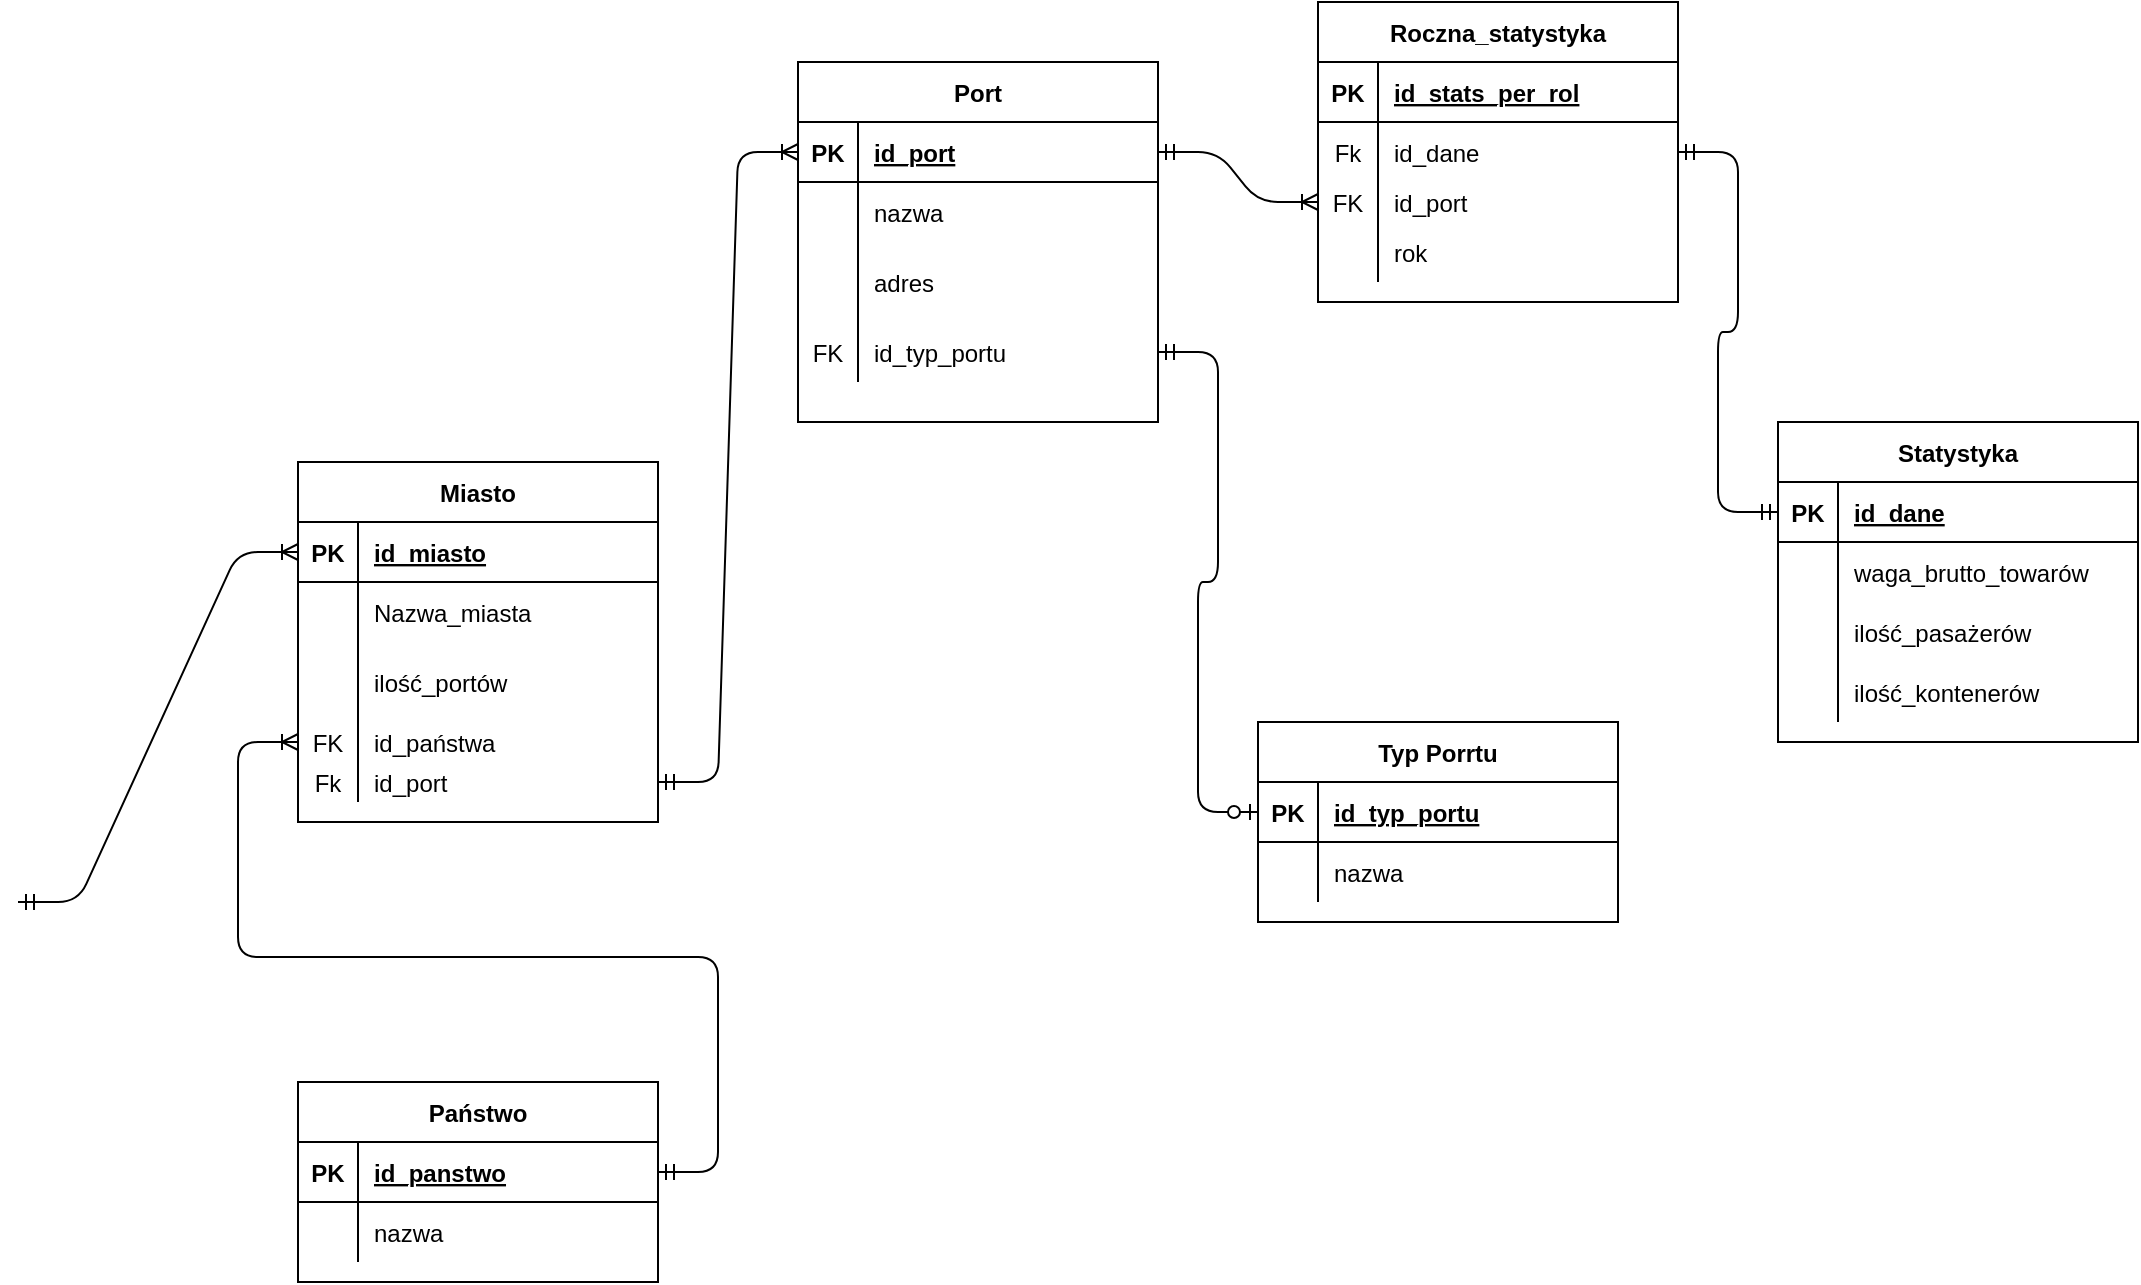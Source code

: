 <mxfile version="13.10.4" type="github">
  <diagram id="king28Wa4wDvFOfGBkRx" name="Page-1">
    <mxGraphModel dx="1673" dy="1019" grid="1" gridSize="10" guides="1" tooltips="1" connect="1" arrows="1" fold="1" page="1" pageScale="1" pageWidth="1169" pageHeight="827" math="0" shadow="0">
      <root>
        <mxCell id="0" />
        <mxCell id="1" parent="0" />
        <mxCell id="K1D0XlmbZgbigHDm2ijd-8" value="" style="fontSize=12;html=1;endArrow=ERoneToMany;startArrow=ERmandOne;entryX=0;entryY=0.5;entryDx=0;entryDy=0;exitX=1;exitY=0.5;exitDx=0;exitDy=0;edgeStyle=entityRelationEdgeStyle;" parent="1" source="XOcuQOFH5wMLyC1MqPu--37" target="XOcuQOFH5wMLyC1MqPu--15" edge="1">
          <mxGeometry width="100" height="100" relative="1" as="geometry">
            <mxPoint x="350" y="120" as="sourcePoint" />
            <mxPoint x="370" y="160" as="targetPoint" />
          </mxGeometry>
        </mxCell>
        <mxCell id="vb1wHJumCxCyKyXdI1n8-16" value="Miasto" style="shape=table;startSize=30;container=1;collapsible=1;childLayout=tableLayout;fixedRows=1;rowLines=0;fontStyle=1;align=center;resizeLast=1;" parent="1" vertex="1">
          <mxGeometry x="210" y="270" width="180" height="180" as="geometry" />
        </mxCell>
        <mxCell id="vb1wHJumCxCyKyXdI1n8-17" value="" style="shape=partialRectangle;collapsible=0;dropTarget=0;pointerEvents=0;fillColor=none;top=0;left=0;bottom=1;right=0;points=[[0,0.5],[1,0.5]];portConstraint=eastwest;" parent="vb1wHJumCxCyKyXdI1n8-16" vertex="1">
          <mxGeometry y="30" width="180" height="30" as="geometry" />
        </mxCell>
        <mxCell id="vb1wHJumCxCyKyXdI1n8-18" value="PK" style="shape=partialRectangle;connectable=0;fillColor=none;top=0;left=0;bottom=0;right=0;fontStyle=1;overflow=hidden;" parent="vb1wHJumCxCyKyXdI1n8-17" vertex="1">
          <mxGeometry width="30" height="30" as="geometry" />
        </mxCell>
        <mxCell id="vb1wHJumCxCyKyXdI1n8-19" value="id_miasto" style="shape=partialRectangle;connectable=0;fillColor=none;top=0;left=0;bottom=0;right=0;align=left;spacingLeft=6;fontStyle=5;overflow=hidden;" parent="vb1wHJumCxCyKyXdI1n8-17" vertex="1">
          <mxGeometry x="30" width="150" height="30" as="geometry" />
        </mxCell>
        <mxCell id="vb1wHJumCxCyKyXdI1n8-20" value="" style="shape=partialRectangle;collapsible=0;dropTarget=0;pointerEvents=0;fillColor=none;top=0;left=0;bottom=0;right=0;points=[[0,0.5],[1,0.5]];portConstraint=eastwest;" parent="vb1wHJumCxCyKyXdI1n8-16" vertex="1">
          <mxGeometry y="60" width="180" height="30" as="geometry" />
        </mxCell>
        <mxCell id="vb1wHJumCxCyKyXdI1n8-21" value="" style="shape=partialRectangle;connectable=0;fillColor=none;top=0;left=0;bottom=0;right=0;editable=1;overflow=hidden;" parent="vb1wHJumCxCyKyXdI1n8-20" vertex="1">
          <mxGeometry width="30" height="30" as="geometry" />
        </mxCell>
        <mxCell id="vb1wHJumCxCyKyXdI1n8-22" value="Nazwa_miasta" style="shape=partialRectangle;connectable=0;fillColor=none;top=0;left=0;bottom=0;right=0;align=left;spacingLeft=6;overflow=hidden;" parent="vb1wHJumCxCyKyXdI1n8-20" vertex="1">
          <mxGeometry x="30" width="150" height="30" as="geometry" />
        </mxCell>
        <mxCell id="vb1wHJumCxCyKyXdI1n8-23" value="" style="shape=partialRectangle;collapsible=0;dropTarget=0;pointerEvents=0;fillColor=none;top=0;left=0;bottom=0;right=0;points=[[0,0.5],[1,0.5]];portConstraint=eastwest;" parent="vb1wHJumCxCyKyXdI1n8-16" vertex="1">
          <mxGeometry y="90" width="180" height="40" as="geometry" />
        </mxCell>
        <mxCell id="vb1wHJumCxCyKyXdI1n8-24" value="" style="shape=partialRectangle;connectable=0;fillColor=none;top=0;left=0;bottom=0;right=0;editable=1;overflow=hidden;" parent="vb1wHJumCxCyKyXdI1n8-23" vertex="1">
          <mxGeometry width="30" height="40" as="geometry" />
        </mxCell>
        <mxCell id="vb1wHJumCxCyKyXdI1n8-25" value="ilość_portów" style="shape=partialRectangle;connectable=0;fillColor=none;top=0;left=0;bottom=0;right=0;align=left;spacingLeft=6;overflow=hidden;" parent="vb1wHJumCxCyKyXdI1n8-23" vertex="1">
          <mxGeometry x="30" width="150" height="40" as="geometry" />
        </mxCell>
        <mxCell id="vb1wHJumCxCyKyXdI1n8-26" value="" style="shape=partialRectangle;collapsible=0;dropTarget=0;pointerEvents=0;fillColor=none;top=0;left=0;bottom=0;right=0;points=[[0,0.5],[1,0.5]];portConstraint=eastwest;" parent="vb1wHJumCxCyKyXdI1n8-16" vertex="1">
          <mxGeometry y="130" width="180" height="20" as="geometry" />
        </mxCell>
        <mxCell id="vb1wHJumCxCyKyXdI1n8-27" value="FK" style="shape=partialRectangle;connectable=0;fillColor=none;top=0;left=0;bottom=0;right=0;editable=1;overflow=hidden;" parent="vb1wHJumCxCyKyXdI1n8-26" vertex="1">
          <mxGeometry width="30" height="20" as="geometry" />
        </mxCell>
        <mxCell id="vb1wHJumCxCyKyXdI1n8-28" value="id_państwa" style="shape=partialRectangle;connectable=0;fillColor=none;top=0;left=0;bottom=0;right=0;align=left;spacingLeft=6;overflow=hidden;" parent="vb1wHJumCxCyKyXdI1n8-26" vertex="1">
          <mxGeometry x="30" width="150" height="20" as="geometry" />
        </mxCell>
        <mxCell id="XOcuQOFH5wMLyC1MqPu--37" style="shape=partialRectangle;collapsible=0;dropTarget=0;pointerEvents=0;fillColor=none;top=0;left=0;bottom=0;right=0;points=[[0,0.5],[1,0.5]];portConstraint=eastwest;" vertex="1" parent="vb1wHJumCxCyKyXdI1n8-16">
          <mxGeometry y="150" width="180" height="20" as="geometry" />
        </mxCell>
        <mxCell id="XOcuQOFH5wMLyC1MqPu--38" value="Fk" style="shape=partialRectangle;connectable=0;fillColor=none;top=0;left=0;bottom=0;right=0;editable=1;overflow=hidden;" vertex="1" parent="XOcuQOFH5wMLyC1MqPu--37">
          <mxGeometry width="30" height="20" as="geometry" />
        </mxCell>
        <mxCell id="XOcuQOFH5wMLyC1MqPu--39" value="id_port" style="shape=partialRectangle;connectable=0;fillColor=none;top=0;left=0;bottom=0;right=0;align=left;spacingLeft=6;overflow=hidden;" vertex="1" parent="XOcuQOFH5wMLyC1MqPu--37">
          <mxGeometry x="30" width="150" height="20" as="geometry" />
        </mxCell>
        <mxCell id="XOcuQOFH5wMLyC1MqPu--1" value="Państwo" style="shape=table;startSize=30;container=1;collapsible=1;childLayout=tableLayout;fixedRows=1;rowLines=0;fontStyle=1;align=center;resizeLast=1;" vertex="1" parent="1">
          <mxGeometry x="210" y="580" width="180" height="100" as="geometry" />
        </mxCell>
        <mxCell id="XOcuQOFH5wMLyC1MqPu--2" value="" style="shape=partialRectangle;collapsible=0;dropTarget=0;pointerEvents=0;fillColor=none;top=0;left=0;bottom=1;right=0;points=[[0,0.5],[1,0.5]];portConstraint=eastwest;" vertex="1" parent="XOcuQOFH5wMLyC1MqPu--1">
          <mxGeometry y="30" width="180" height="30" as="geometry" />
        </mxCell>
        <mxCell id="XOcuQOFH5wMLyC1MqPu--3" value="PK" style="shape=partialRectangle;connectable=0;fillColor=none;top=0;left=0;bottom=0;right=0;fontStyle=1;overflow=hidden;" vertex="1" parent="XOcuQOFH5wMLyC1MqPu--2">
          <mxGeometry width="30" height="30" as="geometry" />
        </mxCell>
        <mxCell id="XOcuQOFH5wMLyC1MqPu--4" value="id_panstwo" style="shape=partialRectangle;connectable=0;fillColor=none;top=0;left=0;bottom=0;right=0;align=left;spacingLeft=6;fontStyle=5;overflow=hidden;" vertex="1" parent="XOcuQOFH5wMLyC1MqPu--2">
          <mxGeometry x="30" width="150" height="30" as="geometry" />
        </mxCell>
        <mxCell id="XOcuQOFH5wMLyC1MqPu--5" value="" style="shape=partialRectangle;collapsible=0;dropTarget=0;pointerEvents=0;fillColor=none;top=0;left=0;bottom=0;right=0;points=[[0,0.5],[1,0.5]];portConstraint=eastwest;" vertex="1" parent="XOcuQOFH5wMLyC1MqPu--1">
          <mxGeometry y="60" width="180" height="30" as="geometry" />
        </mxCell>
        <mxCell id="XOcuQOFH5wMLyC1MqPu--6" value="" style="shape=partialRectangle;connectable=0;fillColor=none;top=0;left=0;bottom=0;right=0;editable=1;overflow=hidden;" vertex="1" parent="XOcuQOFH5wMLyC1MqPu--5">
          <mxGeometry width="30" height="30" as="geometry" />
        </mxCell>
        <mxCell id="XOcuQOFH5wMLyC1MqPu--7" value="nazwa" style="shape=partialRectangle;connectable=0;fillColor=none;top=0;left=0;bottom=0;right=0;align=left;spacingLeft=6;overflow=hidden;" vertex="1" parent="XOcuQOFH5wMLyC1MqPu--5">
          <mxGeometry x="30" width="150" height="30" as="geometry" />
        </mxCell>
        <mxCell id="XOcuQOFH5wMLyC1MqPu--14" value="Port" style="shape=table;startSize=30;container=1;collapsible=1;childLayout=tableLayout;fixedRows=1;rowLines=0;fontStyle=1;align=center;resizeLast=1;" vertex="1" parent="1">
          <mxGeometry x="460" y="70" width="180" height="180" as="geometry" />
        </mxCell>
        <mxCell id="XOcuQOFH5wMLyC1MqPu--15" value="" style="shape=partialRectangle;collapsible=0;dropTarget=0;pointerEvents=0;fillColor=none;top=0;left=0;bottom=1;right=0;points=[[0,0.5],[1,0.5]];portConstraint=eastwest;" vertex="1" parent="XOcuQOFH5wMLyC1MqPu--14">
          <mxGeometry y="30" width="180" height="30" as="geometry" />
        </mxCell>
        <mxCell id="XOcuQOFH5wMLyC1MqPu--16" value="PK" style="shape=partialRectangle;connectable=0;fillColor=none;top=0;left=0;bottom=0;right=0;fontStyle=1;overflow=hidden;" vertex="1" parent="XOcuQOFH5wMLyC1MqPu--15">
          <mxGeometry width="30" height="30" as="geometry" />
        </mxCell>
        <mxCell id="XOcuQOFH5wMLyC1MqPu--17" value="id_port" style="shape=partialRectangle;connectable=0;fillColor=none;top=0;left=0;bottom=0;right=0;align=left;spacingLeft=6;fontStyle=5;overflow=hidden;" vertex="1" parent="XOcuQOFH5wMLyC1MqPu--15">
          <mxGeometry x="30" width="150" height="30" as="geometry" />
        </mxCell>
        <mxCell id="XOcuQOFH5wMLyC1MqPu--18" value="" style="shape=partialRectangle;collapsible=0;dropTarget=0;pointerEvents=0;fillColor=none;top=0;left=0;bottom=0;right=0;points=[[0,0.5],[1,0.5]];portConstraint=eastwest;" vertex="1" parent="XOcuQOFH5wMLyC1MqPu--14">
          <mxGeometry y="60" width="180" height="30" as="geometry" />
        </mxCell>
        <mxCell id="XOcuQOFH5wMLyC1MqPu--19" value="" style="shape=partialRectangle;connectable=0;fillColor=none;top=0;left=0;bottom=0;right=0;editable=1;overflow=hidden;" vertex="1" parent="XOcuQOFH5wMLyC1MqPu--18">
          <mxGeometry width="30" height="30" as="geometry" />
        </mxCell>
        <mxCell id="XOcuQOFH5wMLyC1MqPu--20" value="nazwa" style="shape=partialRectangle;connectable=0;fillColor=none;top=0;left=0;bottom=0;right=0;align=left;spacingLeft=6;overflow=hidden;" vertex="1" parent="XOcuQOFH5wMLyC1MqPu--18">
          <mxGeometry x="30" width="150" height="30" as="geometry" />
        </mxCell>
        <mxCell id="XOcuQOFH5wMLyC1MqPu--21" value="" style="shape=partialRectangle;collapsible=0;dropTarget=0;pointerEvents=0;fillColor=none;top=0;left=0;bottom=0;right=0;points=[[0,0.5],[1,0.5]];portConstraint=eastwest;" vertex="1" parent="XOcuQOFH5wMLyC1MqPu--14">
          <mxGeometry y="90" width="180" height="40" as="geometry" />
        </mxCell>
        <mxCell id="XOcuQOFH5wMLyC1MqPu--22" value="" style="shape=partialRectangle;connectable=0;fillColor=none;top=0;left=0;bottom=0;right=0;editable=1;overflow=hidden;" vertex="1" parent="XOcuQOFH5wMLyC1MqPu--21">
          <mxGeometry width="30" height="40" as="geometry" />
        </mxCell>
        <mxCell id="XOcuQOFH5wMLyC1MqPu--23" value="adres" style="shape=partialRectangle;connectable=0;fillColor=none;top=0;left=0;bottom=0;right=0;align=left;spacingLeft=6;overflow=hidden;" vertex="1" parent="XOcuQOFH5wMLyC1MqPu--21">
          <mxGeometry x="30" width="150" height="40" as="geometry" />
        </mxCell>
        <mxCell id="XOcuQOFH5wMLyC1MqPu--24" value="" style="shape=partialRectangle;collapsible=0;dropTarget=0;pointerEvents=0;fillColor=none;top=0;left=0;bottom=0;right=0;points=[[0,0.5],[1,0.5]];portConstraint=eastwest;" vertex="1" parent="XOcuQOFH5wMLyC1MqPu--14">
          <mxGeometry y="130" width="180" height="30" as="geometry" />
        </mxCell>
        <mxCell id="XOcuQOFH5wMLyC1MqPu--25" value="FK" style="shape=partialRectangle;connectable=0;fillColor=none;top=0;left=0;bottom=0;right=0;editable=1;overflow=hidden;" vertex="1" parent="XOcuQOFH5wMLyC1MqPu--24">
          <mxGeometry width="30" height="30" as="geometry" />
        </mxCell>
        <mxCell id="XOcuQOFH5wMLyC1MqPu--26" value="id_typ_portu" style="shape=partialRectangle;connectable=0;fillColor=none;top=0;left=0;bottom=0;right=0;align=left;spacingLeft=6;overflow=hidden;" vertex="1" parent="XOcuQOFH5wMLyC1MqPu--24">
          <mxGeometry x="30" width="150" height="30" as="geometry" />
        </mxCell>
        <mxCell id="XOcuQOFH5wMLyC1MqPu--40" value="Roczna_statystyka" style="shape=table;startSize=30;container=1;collapsible=1;childLayout=tableLayout;fixedRows=1;rowLines=0;fontStyle=1;align=center;resizeLast=1;" vertex="1" parent="1">
          <mxGeometry x="720" y="40" width="180" height="150" as="geometry" />
        </mxCell>
        <mxCell id="XOcuQOFH5wMLyC1MqPu--41" value="" style="shape=partialRectangle;collapsible=0;dropTarget=0;pointerEvents=0;fillColor=none;top=0;left=0;bottom=1;right=0;points=[[0,0.5],[1,0.5]];portConstraint=eastwest;" vertex="1" parent="XOcuQOFH5wMLyC1MqPu--40">
          <mxGeometry y="30" width="180" height="30" as="geometry" />
        </mxCell>
        <mxCell id="XOcuQOFH5wMLyC1MqPu--42" value="PK" style="shape=partialRectangle;connectable=0;fillColor=none;top=0;left=0;bottom=0;right=0;fontStyle=1;overflow=hidden;" vertex="1" parent="XOcuQOFH5wMLyC1MqPu--41">
          <mxGeometry width="30" height="30" as="geometry" />
        </mxCell>
        <mxCell id="XOcuQOFH5wMLyC1MqPu--43" value="id_stats_per_rol" style="shape=partialRectangle;connectable=0;fillColor=none;top=0;left=0;bottom=0;right=0;align=left;spacingLeft=6;fontStyle=5;overflow=hidden;" vertex="1" parent="XOcuQOFH5wMLyC1MqPu--41">
          <mxGeometry x="30" width="150" height="30" as="geometry" />
        </mxCell>
        <mxCell id="XOcuQOFH5wMLyC1MqPu--44" value="" style="shape=partialRectangle;collapsible=0;dropTarget=0;pointerEvents=0;fillColor=none;top=0;left=0;bottom=0;right=0;points=[[0,0.5],[1,0.5]];portConstraint=eastwest;" vertex="1" parent="XOcuQOFH5wMLyC1MqPu--40">
          <mxGeometry y="60" width="180" height="30" as="geometry" />
        </mxCell>
        <mxCell id="XOcuQOFH5wMLyC1MqPu--45" value="Fk" style="shape=partialRectangle;connectable=0;fillColor=none;top=0;left=0;bottom=0;right=0;editable=1;overflow=hidden;" vertex="1" parent="XOcuQOFH5wMLyC1MqPu--44">
          <mxGeometry width="30" height="30" as="geometry" />
        </mxCell>
        <mxCell id="XOcuQOFH5wMLyC1MqPu--46" value="id_dane" style="shape=partialRectangle;connectable=0;fillColor=none;top=0;left=0;bottom=0;right=0;align=left;spacingLeft=6;overflow=hidden;" vertex="1" parent="XOcuQOFH5wMLyC1MqPu--44">
          <mxGeometry x="30" width="150" height="30" as="geometry" />
        </mxCell>
        <mxCell id="XOcuQOFH5wMLyC1MqPu--47" value="" style="shape=partialRectangle;collapsible=0;dropTarget=0;pointerEvents=0;fillColor=none;top=0;left=0;bottom=0;right=0;points=[[0,0.5],[1,0.5]];portConstraint=eastwest;" vertex="1" parent="XOcuQOFH5wMLyC1MqPu--40">
          <mxGeometry y="90" width="180" height="20" as="geometry" />
        </mxCell>
        <mxCell id="XOcuQOFH5wMLyC1MqPu--48" value="FK" style="shape=partialRectangle;connectable=0;fillColor=none;top=0;left=0;bottom=0;right=0;editable=1;overflow=hidden;" vertex="1" parent="XOcuQOFH5wMLyC1MqPu--47">
          <mxGeometry width="30" height="20" as="geometry" />
        </mxCell>
        <mxCell id="XOcuQOFH5wMLyC1MqPu--49" value="id_port" style="shape=partialRectangle;connectable=0;fillColor=none;top=0;left=0;bottom=0;right=0;align=left;spacingLeft=6;overflow=hidden;" vertex="1" parent="XOcuQOFH5wMLyC1MqPu--47">
          <mxGeometry x="30" width="150" height="20" as="geometry" />
        </mxCell>
        <mxCell id="XOcuQOFH5wMLyC1MqPu--50" value="" style="shape=partialRectangle;collapsible=0;dropTarget=0;pointerEvents=0;fillColor=none;top=0;left=0;bottom=0;right=0;points=[[0,0.5],[1,0.5]];portConstraint=eastwest;" vertex="1" parent="XOcuQOFH5wMLyC1MqPu--40">
          <mxGeometry y="110" width="180" height="30" as="geometry" />
        </mxCell>
        <mxCell id="XOcuQOFH5wMLyC1MqPu--51" value="" style="shape=partialRectangle;connectable=0;fillColor=none;top=0;left=0;bottom=0;right=0;editable=1;overflow=hidden;" vertex="1" parent="XOcuQOFH5wMLyC1MqPu--50">
          <mxGeometry width="30" height="30" as="geometry" />
        </mxCell>
        <mxCell id="XOcuQOFH5wMLyC1MqPu--52" value="rok" style="shape=partialRectangle;connectable=0;fillColor=none;top=0;left=0;bottom=0;right=0;align=left;spacingLeft=6;overflow=hidden;" vertex="1" parent="XOcuQOFH5wMLyC1MqPu--50">
          <mxGeometry x="30" width="150" height="30" as="geometry" />
        </mxCell>
        <mxCell id="XOcuQOFH5wMLyC1MqPu--54" value="" style="edgeStyle=entityRelationEdgeStyle;fontSize=12;html=1;endArrow=ERoneToMany;startArrow=ERmandOne;exitX=1;exitY=0.5;exitDx=0;exitDy=0;entryX=0;entryY=0.25;entryDx=0;entryDy=0;" edge="1" parent="1" source="XOcuQOFH5wMLyC1MqPu--33" target="vb1wHJumCxCyKyXdI1n8-16">
          <mxGeometry width="100" height="100" relative="1" as="geometry">
            <mxPoint x="70" y="490" as="sourcePoint" />
            <mxPoint x="170" y="470" as="targetPoint" />
          </mxGeometry>
        </mxCell>
        <mxCell id="XOcuQOFH5wMLyC1MqPu--55" value="" style="edgeStyle=entityRelationEdgeStyle;fontSize=12;html=1;endArrow=ERoneToMany;startArrow=ERmandOne;jumpStyle=gap;exitX=1;exitY=0.5;exitDx=0;exitDy=0;" edge="1" parent="1" source="XOcuQOFH5wMLyC1MqPu--2">
          <mxGeometry width="100" height="100" relative="1" as="geometry">
            <mxPoint x="100" y="620" as="sourcePoint" />
            <mxPoint x="210" y="410" as="targetPoint" />
          </mxGeometry>
        </mxCell>
        <mxCell id="XOcuQOFH5wMLyC1MqPu--56" value="" style="edgeStyle=entityRelationEdgeStyle;fontSize=12;html=1;endArrow=ERoneToMany;startArrow=ERmandOne;exitX=1;exitY=0.5;exitDx=0;exitDy=0;" edge="1" parent="1" source="XOcuQOFH5wMLyC1MqPu--15" target="XOcuQOFH5wMLyC1MqPu--47">
          <mxGeometry width="100" height="100" relative="1" as="geometry">
            <mxPoint x="430" y="450" as="sourcePoint" />
            <mxPoint x="680" y="500" as="targetPoint" />
          </mxGeometry>
        </mxCell>
        <mxCell id="XOcuQOFH5wMLyC1MqPu--57" value="Statystyka" style="shape=table;startSize=30;container=1;collapsible=1;childLayout=tableLayout;fixedRows=1;rowLines=0;fontStyle=1;align=center;resizeLast=1;" vertex="1" parent="1">
          <mxGeometry x="950" y="250" width="180" height="160" as="geometry" />
        </mxCell>
        <mxCell id="XOcuQOFH5wMLyC1MqPu--58" value="" style="shape=partialRectangle;collapsible=0;dropTarget=0;pointerEvents=0;fillColor=none;top=0;left=0;bottom=1;right=0;points=[[0,0.5],[1,0.5]];portConstraint=eastwest;" vertex="1" parent="XOcuQOFH5wMLyC1MqPu--57">
          <mxGeometry y="30" width="180" height="30" as="geometry" />
        </mxCell>
        <mxCell id="XOcuQOFH5wMLyC1MqPu--59" value="PK" style="shape=partialRectangle;connectable=0;fillColor=none;top=0;left=0;bottom=0;right=0;fontStyle=1;overflow=hidden;" vertex="1" parent="XOcuQOFH5wMLyC1MqPu--58">
          <mxGeometry width="30" height="30" as="geometry" />
        </mxCell>
        <mxCell id="XOcuQOFH5wMLyC1MqPu--60" value="id_dane" style="shape=partialRectangle;connectable=0;fillColor=none;top=0;left=0;bottom=0;right=0;align=left;spacingLeft=6;fontStyle=5;overflow=hidden;" vertex="1" parent="XOcuQOFH5wMLyC1MqPu--58">
          <mxGeometry x="30" width="150" height="30" as="geometry" />
        </mxCell>
        <mxCell id="XOcuQOFH5wMLyC1MqPu--61" value="" style="shape=partialRectangle;collapsible=0;dropTarget=0;pointerEvents=0;fillColor=none;top=0;left=0;bottom=0;right=0;points=[[0,0.5],[1,0.5]];portConstraint=eastwest;" vertex="1" parent="XOcuQOFH5wMLyC1MqPu--57">
          <mxGeometry y="60" width="180" height="30" as="geometry" />
        </mxCell>
        <mxCell id="XOcuQOFH5wMLyC1MqPu--62" value="" style="shape=partialRectangle;connectable=0;fillColor=none;top=0;left=0;bottom=0;right=0;editable=1;overflow=hidden;" vertex="1" parent="XOcuQOFH5wMLyC1MqPu--61">
          <mxGeometry width="30" height="30" as="geometry" />
        </mxCell>
        <mxCell id="XOcuQOFH5wMLyC1MqPu--63" value="waga_brutto_towarów" style="shape=partialRectangle;connectable=0;fillColor=none;top=0;left=0;bottom=0;right=0;align=left;spacingLeft=6;overflow=hidden;" vertex="1" parent="XOcuQOFH5wMLyC1MqPu--61">
          <mxGeometry x="30" width="150" height="30" as="geometry" />
        </mxCell>
        <mxCell id="XOcuQOFH5wMLyC1MqPu--64" value="" style="shape=partialRectangle;collapsible=0;dropTarget=0;pointerEvents=0;fillColor=none;top=0;left=0;bottom=0;right=0;points=[[0,0.5],[1,0.5]];portConstraint=eastwest;" vertex="1" parent="XOcuQOFH5wMLyC1MqPu--57">
          <mxGeometry y="90" width="180" height="30" as="geometry" />
        </mxCell>
        <mxCell id="XOcuQOFH5wMLyC1MqPu--65" value="" style="shape=partialRectangle;connectable=0;fillColor=none;top=0;left=0;bottom=0;right=0;editable=1;overflow=hidden;" vertex="1" parent="XOcuQOFH5wMLyC1MqPu--64">
          <mxGeometry width="30" height="30" as="geometry" />
        </mxCell>
        <mxCell id="XOcuQOFH5wMLyC1MqPu--66" value="ilość_pasażerów" style="shape=partialRectangle;connectable=0;fillColor=none;top=0;left=0;bottom=0;right=0;align=left;spacingLeft=6;overflow=hidden;" vertex="1" parent="XOcuQOFH5wMLyC1MqPu--64">
          <mxGeometry x="30" width="150" height="30" as="geometry" />
        </mxCell>
        <mxCell id="XOcuQOFH5wMLyC1MqPu--67" value="" style="shape=partialRectangle;collapsible=0;dropTarget=0;pointerEvents=0;fillColor=none;top=0;left=0;bottom=0;right=0;points=[[0,0.5],[1,0.5]];portConstraint=eastwest;" vertex="1" parent="XOcuQOFH5wMLyC1MqPu--57">
          <mxGeometry y="120" width="180" height="30" as="geometry" />
        </mxCell>
        <mxCell id="XOcuQOFH5wMLyC1MqPu--68" value="" style="shape=partialRectangle;connectable=0;fillColor=none;top=0;left=0;bottom=0;right=0;editable=1;overflow=hidden;" vertex="1" parent="XOcuQOFH5wMLyC1MqPu--67">
          <mxGeometry width="30" height="30" as="geometry" />
        </mxCell>
        <mxCell id="XOcuQOFH5wMLyC1MqPu--69" value="ilość_kontenerów" style="shape=partialRectangle;connectable=0;fillColor=none;top=0;left=0;bottom=0;right=0;align=left;spacingLeft=6;overflow=hidden;" vertex="1" parent="XOcuQOFH5wMLyC1MqPu--67">
          <mxGeometry x="30" width="150" height="30" as="geometry" />
        </mxCell>
        <mxCell id="XOcuQOFH5wMLyC1MqPu--70" value="" style="edgeStyle=entityRelationEdgeStyle;fontSize=12;html=1;endArrow=ERmandOne;startArrow=ERmandOne;exitX=1;exitY=0.5;exitDx=0;exitDy=0;entryX=0;entryY=0.5;entryDx=0;entryDy=0;" edge="1" parent="1" source="XOcuQOFH5wMLyC1MqPu--44" target="XOcuQOFH5wMLyC1MqPu--58">
          <mxGeometry width="100" height="100" relative="1" as="geometry">
            <mxPoint x="880" y="430" as="sourcePoint" />
            <mxPoint x="980" y="330" as="targetPoint" />
          </mxGeometry>
        </mxCell>
        <mxCell id="XOcuQOFH5wMLyC1MqPu--71" value="Typ Porrtu" style="shape=table;startSize=30;container=1;collapsible=1;childLayout=tableLayout;fixedRows=1;rowLines=0;fontStyle=1;align=center;resizeLast=1;" vertex="1" parent="1">
          <mxGeometry x="690" y="400" width="180" height="100" as="geometry" />
        </mxCell>
        <mxCell id="XOcuQOFH5wMLyC1MqPu--72" value="" style="shape=partialRectangle;collapsible=0;dropTarget=0;pointerEvents=0;fillColor=none;top=0;left=0;bottom=1;right=0;points=[[0,0.5],[1,0.5]];portConstraint=eastwest;" vertex="1" parent="XOcuQOFH5wMLyC1MqPu--71">
          <mxGeometry y="30" width="180" height="30" as="geometry" />
        </mxCell>
        <mxCell id="XOcuQOFH5wMLyC1MqPu--73" value="PK" style="shape=partialRectangle;connectable=0;fillColor=none;top=0;left=0;bottom=0;right=0;fontStyle=1;overflow=hidden;" vertex="1" parent="XOcuQOFH5wMLyC1MqPu--72">
          <mxGeometry width="30" height="30" as="geometry" />
        </mxCell>
        <mxCell id="XOcuQOFH5wMLyC1MqPu--74" value="id_typ_portu" style="shape=partialRectangle;connectable=0;fillColor=none;top=0;left=0;bottom=0;right=0;align=left;spacingLeft=6;fontStyle=5;overflow=hidden;" vertex="1" parent="XOcuQOFH5wMLyC1MqPu--72">
          <mxGeometry x="30" width="150" height="30" as="geometry" />
        </mxCell>
        <mxCell id="XOcuQOFH5wMLyC1MqPu--75" value="" style="shape=partialRectangle;collapsible=0;dropTarget=0;pointerEvents=0;fillColor=none;top=0;left=0;bottom=0;right=0;points=[[0,0.5],[1,0.5]];portConstraint=eastwest;" vertex="1" parent="XOcuQOFH5wMLyC1MqPu--71">
          <mxGeometry y="60" width="180" height="30" as="geometry" />
        </mxCell>
        <mxCell id="XOcuQOFH5wMLyC1MqPu--76" value="" style="shape=partialRectangle;connectable=0;fillColor=none;top=0;left=0;bottom=0;right=0;editable=1;overflow=hidden;" vertex="1" parent="XOcuQOFH5wMLyC1MqPu--75">
          <mxGeometry width="30" height="30" as="geometry" />
        </mxCell>
        <mxCell id="XOcuQOFH5wMLyC1MqPu--77" value="nazwa" style="shape=partialRectangle;connectable=0;fillColor=none;top=0;left=0;bottom=0;right=0;align=left;spacingLeft=6;overflow=hidden;" vertex="1" parent="XOcuQOFH5wMLyC1MqPu--75">
          <mxGeometry x="30" width="150" height="30" as="geometry" />
        </mxCell>
        <mxCell id="XOcuQOFH5wMLyC1MqPu--84" value="" style="edgeStyle=entityRelationEdgeStyle;fontSize=12;html=1;endArrow=ERzeroToOne;startArrow=ERmandOne;exitX=1;exitY=0.5;exitDx=0;exitDy=0;entryX=0;entryY=0.5;entryDx=0;entryDy=0;" edge="1" parent="1" source="XOcuQOFH5wMLyC1MqPu--24" target="XOcuQOFH5wMLyC1MqPu--72">
          <mxGeometry width="100" height="100" relative="1" as="geometry">
            <mxPoint x="560" y="410" as="sourcePoint" />
            <mxPoint x="660" y="310" as="targetPoint" />
          </mxGeometry>
        </mxCell>
      </root>
    </mxGraphModel>
  </diagram>
</mxfile>
